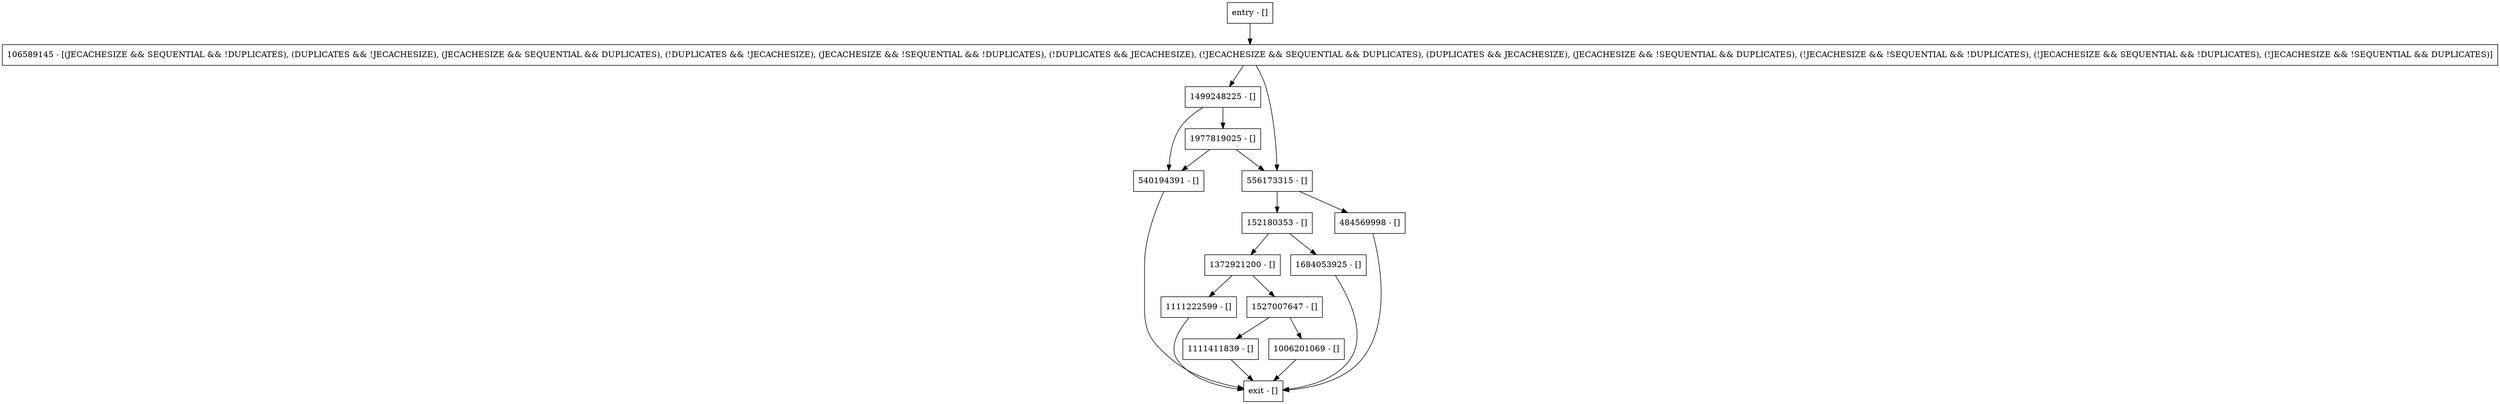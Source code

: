 digraph get {
node [shape=record];
484569998 [label="484569998 - []"];
1684053925 [label="1684053925 - []"];
1977819025 [label="1977819025 - []"];
1499248225 [label="1499248225 - []"];
152180353 [label="152180353 - []"];
entry [label="entry - []"];
exit [label="exit - []"];
106589145 [label="106589145 - [(JECACHESIZE && SEQUENTIAL && !DUPLICATES), (DUPLICATES && !JECACHESIZE), (JECACHESIZE && SEQUENTIAL && DUPLICATES), (!DUPLICATES && !JECACHESIZE), (JECACHESIZE && !SEQUENTIAL && !DUPLICATES), (!DUPLICATES && JECACHESIZE), (!JECACHESIZE && SEQUENTIAL && DUPLICATES), (DUPLICATES && JECACHESIZE), (JECACHESIZE && !SEQUENTIAL && DUPLICATES), (!JECACHESIZE && !SEQUENTIAL && !DUPLICATES), (!JECACHESIZE && SEQUENTIAL && !DUPLICATES), (!JECACHESIZE && !SEQUENTIAL && DUPLICATES)]"];
1111411839 [label="1111411839 - []"];
1372921200 [label="1372921200 - []"];
556173315 [label="556173315 - []"];
1527007647 [label="1527007647 - []"];
540194391 [label="540194391 - []"];
1111222599 [label="1111222599 - []"];
1006201069 [label="1006201069 - []"];
entry;
exit;
484569998 -> exit;
1684053925 -> exit;
1977819025 -> 556173315;
1977819025 -> 540194391;
1499248225 -> 1977819025;
1499248225 -> 540194391;
152180353 -> 1684053925;
152180353 -> 1372921200;
entry -> 106589145;
106589145 -> 1499248225;
106589145 -> 556173315;
1111411839 -> exit;
1372921200 -> 1527007647;
1372921200 -> 1111222599;
556173315 -> 484569998;
556173315 -> 152180353;
1527007647 -> 1111411839;
1527007647 -> 1006201069;
540194391 -> exit;
1111222599 -> exit;
1006201069 -> exit;
}
